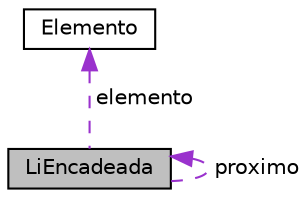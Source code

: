 digraph "LiEncadeada"
{
 // LATEX_PDF_SIZE
  edge [fontname="Helvetica",fontsize="10",labelfontname="Helvetica",labelfontsize="10"];
  node [fontname="Helvetica",fontsize="10",shape=record];
  Node1 [label="LiEncadeada",height=0.2,width=0.4,color="black", fillcolor="grey75", style="filled", fontcolor="black",tooltip=" "];
  Node1 -> Node1 [dir="back",color="darkorchid3",fontsize="10",style="dashed",label=" proximo" ,fontname="Helvetica"];
  Node2 -> Node1 [dir="back",color="darkorchid3",fontsize="10",style="dashed",label=" elemento" ,fontname="Helvetica"];
  Node2 [label="Elemento",height=0.2,width=0.4,color="black", fillcolor="white", style="filled",URL="$structElemento.html",tooltip=" "];
}
